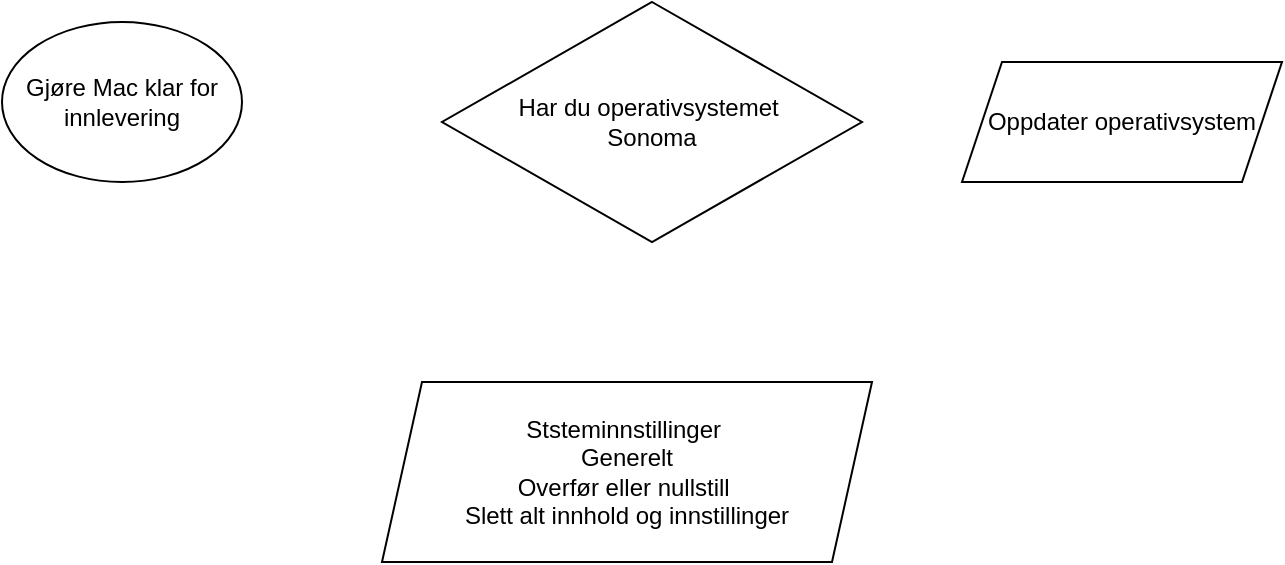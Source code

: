 <mxfile version="24.4.13" type="github">
  <diagram name="Page-1" id="OmKhrQcvZUztX2mufycv">
    <mxGraphModel dx="1022" dy="768" grid="1" gridSize="10" guides="1" tooltips="1" connect="1" arrows="1" fold="1" page="1" pageScale="1" pageWidth="827" pageHeight="1169" math="0" shadow="0">
      <root>
        <mxCell id="0" />
        <mxCell id="1" parent="0" />
        <mxCell id="UJKn7ZbilQDtlEIyPeok-1" value="Har du operativsystemet&amp;nbsp;&lt;div&gt;Sonoma&lt;/div&gt;" style="rhombus;whiteSpace=wrap;html=1;" vertex="1" parent="1">
          <mxGeometry x="360" y="60" width="210" height="120" as="geometry" />
        </mxCell>
        <mxCell id="UJKn7ZbilQDtlEIyPeok-3" value="Gjøre Mac klar for innlevering" style="ellipse;whiteSpace=wrap;html=1;" vertex="1" parent="1">
          <mxGeometry x="140" y="70" width="120" height="80" as="geometry" />
        </mxCell>
        <mxCell id="UJKn7ZbilQDtlEIyPeok-4" value="Oppdater operativsystem" style="shape=parallelogram;perimeter=parallelogramPerimeter;whiteSpace=wrap;html=1;fixedSize=1;" vertex="1" parent="1">
          <mxGeometry x="620" y="90" width="160" height="60" as="geometry" />
        </mxCell>
        <mxCell id="UJKn7ZbilQDtlEIyPeok-5" value="Ststeminnstillinger&amp;nbsp;&lt;div&gt;Generelt&lt;/div&gt;&lt;div&gt;Overfør eller nullstill&amp;nbsp;&lt;/div&gt;&lt;div&gt;Slett alt innhold og innstillinger&lt;/div&gt;" style="shape=parallelogram;perimeter=parallelogramPerimeter;whiteSpace=wrap;html=1;fixedSize=1;" vertex="1" parent="1">
          <mxGeometry x="330" y="250" width="245" height="90" as="geometry" />
        </mxCell>
      </root>
    </mxGraphModel>
  </diagram>
</mxfile>
